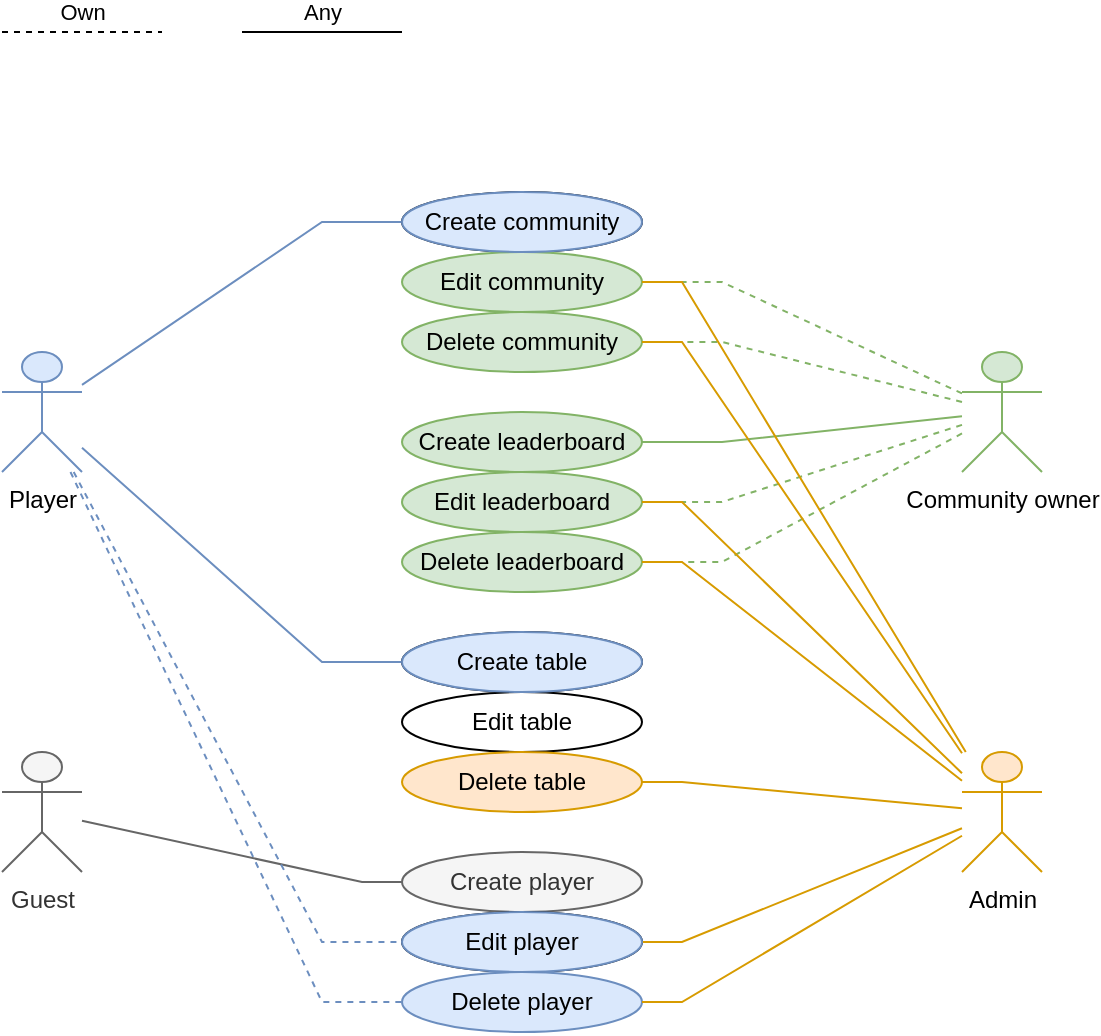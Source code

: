 <mxfile version="14.4.3" type="device"><diagram id="SoNiTdRay4oxAVpUYKlN" name="Page-1"><mxGraphModel dx="981" dy="567" grid="1" gridSize="10" guides="1" tooltips="1" connect="1" arrows="1" fold="1" page="1" pageScale="1" pageWidth="850" pageHeight="1100" math="0" shadow="0"><root><mxCell id="0"/><mxCell id="1" parent="0"/><mxCell id="sm1RbyUTJhnHu4AGxgnL-20" style="rounded=0;orthogonalLoop=1;jettySize=auto;html=1;endArrow=none;endFill=0;fillColor=#f5f5f5;strokeColor=#666666;" edge="1" parent="1" source="sm1RbyUTJhnHu4AGxgnL-1" target="sm1RbyUTJhnHu4AGxgnL-16"><mxGeometry relative="1" as="geometry"><Array as="points"><mxPoint x="300" y="545"/></Array></mxGeometry></mxCell><mxCell id="sm1RbyUTJhnHu4AGxgnL-1" value="Guest" style="shape=umlActor;verticalLabelPosition=bottom;verticalAlign=top;html=1;outlineConnect=0;fillColor=#f5f5f5;strokeColor=#666666;fontColor=#333333;" vertex="1" parent="1"><mxGeometry x="120" y="480" width="40" height="60" as="geometry"/></mxCell><mxCell id="sm1RbyUTJhnHu4AGxgnL-21" style="rounded=0;orthogonalLoop=1;jettySize=auto;html=1;endArrow=none;endFill=0;elbow=vertical;dashed=1;fillColor=#dae8fc;strokeColor=#6c8ebf;" edge="1" parent="1" source="sm1RbyUTJhnHu4AGxgnL-4" target="sm1RbyUTJhnHu4AGxgnL-17"><mxGeometry relative="1" as="geometry"><Array as="points"><mxPoint x="280" y="575"/></Array></mxGeometry></mxCell><mxCell id="sm1RbyUTJhnHu4AGxgnL-25" style="rounded=0;orthogonalLoop=1;jettySize=auto;html=1;endArrow=none;endFill=0;dashed=1;fillColor=#dae8fc;strokeColor=#6c8ebf;" edge="1" parent="1" source="sm1RbyUTJhnHu4AGxgnL-4" target="sm1RbyUTJhnHu4AGxgnL-18"><mxGeometry relative="1" as="geometry"><Array as="points"><mxPoint x="280" y="605"/></Array></mxGeometry></mxCell><mxCell id="sm1RbyUTJhnHu4AGxgnL-27" style="edgeStyle=none;rounded=0;orthogonalLoop=1;jettySize=auto;html=1;endArrow=none;endFill=0;fillColor=#dae8fc;strokeColor=#6c8ebf;" edge="1" parent="1" source="sm1RbyUTJhnHu4AGxgnL-4" target="sm1RbyUTJhnHu4AGxgnL-13"><mxGeometry relative="1" as="geometry"><Array as="points"><mxPoint x="280" y="435"/></Array></mxGeometry></mxCell><mxCell id="sm1RbyUTJhnHu4AGxgnL-28" style="edgeStyle=none;rounded=0;orthogonalLoop=1;jettySize=auto;html=1;endArrow=none;endFill=0;fillColor=#dae8fc;strokeColor=#6c8ebf;" edge="1" parent="1" source="sm1RbyUTJhnHu4AGxgnL-4" target="sm1RbyUTJhnHu4AGxgnL-7"><mxGeometry relative="1" as="geometry"><Array as="points"><mxPoint x="280" y="215"/></Array></mxGeometry></mxCell><mxCell id="sm1RbyUTJhnHu4AGxgnL-4" value="Player" style="shape=umlActor;verticalLabelPosition=bottom;verticalAlign=top;html=1;outlineConnect=0;fillColor=#dae8fc;strokeColor=#6c8ebf;" vertex="1" parent="1"><mxGeometry x="120" y="280" width="40" height="60" as="geometry"/></mxCell><mxCell id="sm1RbyUTJhnHu4AGxgnL-29" style="edgeStyle=none;rounded=0;orthogonalLoop=1;jettySize=auto;html=1;endArrow=none;endFill=0;dashed=1;fillColor=#d5e8d4;strokeColor=#82b366;" edge="1" parent="1" source="sm1RbyUTJhnHu4AGxgnL-5" target="sm1RbyUTJhnHu4AGxgnL-8"><mxGeometry relative="1" as="geometry"><Array as="points"><mxPoint x="480" y="245"/></Array></mxGeometry></mxCell><mxCell id="sm1RbyUTJhnHu4AGxgnL-30" style="edgeStyle=none;rounded=0;orthogonalLoop=1;jettySize=auto;html=1;dashed=1;endArrow=none;endFill=0;fillColor=#d5e8d4;strokeColor=#82b366;" edge="1" parent="1" source="sm1RbyUTJhnHu4AGxgnL-5" target="sm1RbyUTJhnHu4AGxgnL-9"><mxGeometry relative="1" as="geometry"><Array as="points"><mxPoint x="480" y="275"/></Array></mxGeometry></mxCell><mxCell id="sm1RbyUTJhnHu4AGxgnL-36" style="edgeStyle=none;rounded=0;orthogonalLoop=1;jettySize=auto;html=1;endArrow=none;endFill=0;fillColor=#d5e8d4;strokeColor=#82b366;" edge="1" parent="1" source="sm1RbyUTJhnHu4AGxgnL-5" target="sm1RbyUTJhnHu4AGxgnL-10"><mxGeometry relative="1" as="geometry"><Array as="points"><mxPoint x="480" y="325"/></Array></mxGeometry></mxCell><mxCell id="sm1RbyUTJhnHu4AGxgnL-37" style="edgeStyle=none;rounded=0;orthogonalLoop=1;jettySize=auto;html=1;endArrow=none;endFill=0;dashed=1;fillColor=#d5e8d4;strokeColor=#82b366;" edge="1" parent="1" source="sm1RbyUTJhnHu4AGxgnL-5" target="sm1RbyUTJhnHu4AGxgnL-11"><mxGeometry relative="1" as="geometry"><Array as="points"><mxPoint x="480" y="355"/></Array></mxGeometry></mxCell><mxCell id="sm1RbyUTJhnHu4AGxgnL-38" style="edgeStyle=none;rounded=0;orthogonalLoop=1;jettySize=auto;html=1;dashed=1;endArrow=none;endFill=0;fillColor=#d5e8d4;strokeColor=#82b366;" edge="1" parent="1" source="sm1RbyUTJhnHu4AGxgnL-5" target="sm1RbyUTJhnHu4AGxgnL-12"><mxGeometry relative="1" as="geometry"><Array as="points"><mxPoint x="480" y="385"/></Array></mxGeometry></mxCell><mxCell id="sm1RbyUTJhnHu4AGxgnL-5" value="Community owner" style="shape=umlActor;verticalLabelPosition=bottom;verticalAlign=top;html=1;outlineConnect=0;fillColor=#d5e8d4;strokeColor=#82b366;" vertex="1" parent="1"><mxGeometry x="600" y="280" width="40" height="60" as="geometry"/></mxCell><mxCell id="sm1RbyUTJhnHu4AGxgnL-7" value="Create community" style="ellipse;whiteSpace=wrap;html=1;" vertex="1" parent="1"><mxGeometry x="320" y="200" width="120" height="30" as="geometry"/></mxCell><mxCell id="sm1RbyUTJhnHu4AGxgnL-8" value="Edit community" style="ellipse;whiteSpace=wrap;html=1;fillColor=#d5e8d4;strokeColor=#82b366;" vertex="1" parent="1"><mxGeometry x="320" y="230" width="120" height="30" as="geometry"/></mxCell><mxCell id="sm1RbyUTJhnHu4AGxgnL-9" value="Delete community" style="ellipse;whiteSpace=wrap;html=1;fillColor=#d5e8d4;strokeColor=#82b366;" vertex="1" parent="1"><mxGeometry x="320" y="260" width="120" height="30" as="geometry"/></mxCell><mxCell id="sm1RbyUTJhnHu4AGxgnL-10" value="Create leaderboard" style="ellipse;whiteSpace=wrap;html=1;fillColor=#d5e8d4;strokeColor=#82b366;" vertex="1" parent="1"><mxGeometry x="320" y="310" width="120" height="30" as="geometry"/></mxCell><mxCell id="sm1RbyUTJhnHu4AGxgnL-11" value="Edit leaderboard" style="ellipse;whiteSpace=wrap;html=1;fillColor=#d5e8d4;strokeColor=#82b366;" vertex="1" parent="1"><mxGeometry x="320" y="340" width="120" height="30" as="geometry"/></mxCell><mxCell id="sm1RbyUTJhnHu4AGxgnL-12" value="Delete leaderboard" style="ellipse;whiteSpace=wrap;html=1;fillColor=#d5e8d4;strokeColor=#82b366;" vertex="1" parent="1"><mxGeometry x="320" y="370" width="120" height="30" as="geometry"/></mxCell><mxCell id="sm1RbyUTJhnHu4AGxgnL-13" value="Create table" style="ellipse;whiteSpace=wrap;html=1;" vertex="1" parent="1"><mxGeometry x="320" y="420" width="120" height="30" as="geometry"/></mxCell><mxCell id="sm1RbyUTJhnHu4AGxgnL-14" value="Edit table" style="ellipse;whiteSpace=wrap;html=1;" vertex="1" parent="1"><mxGeometry x="320" y="450" width="120" height="30" as="geometry"/></mxCell><mxCell id="sm1RbyUTJhnHu4AGxgnL-15" value="Delete table" style="ellipse;whiteSpace=wrap;html=1;fillColor=#ffe6cc;strokeColor=#d79b00;" vertex="1" parent="1"><mxGeometry x="320" y="480" width="120" height="30" as="geometry"/></mxCell><mxCell id="sm1RbyUTJhnHu4AGxgnL-16" value="Create player" style="ellipse;whiteSpace=wrap;html=1;fillColor=#f5f5f5;strokeColor=#666666;fontColor=#333333;" vertex="1" parent="1"><mxGeometry x="320" y="530" width="120" height="30" as="geometry"/></mxCell><mxCell id="sm1RbyUTJhnHu4AGxgnL-17" value="Edit player" style="ellipse;whiteSpace=wrap;html=1;" vertex="1" parent="1"><mxGeometry x="320" y="560" width="120" height="30" as="geometry"/></mxCell><mxCell id="sm1RbyUTJhnHu4AGxgnL-18" value="Delete player" style="ellipse;whiteSpace=wrap;html=1;fillColor=#dae8fc;strokeColor=#6c8ebf;" vertex="1" parent="1"><mxGeometry x="320" y="590" width="120" height="30" as="geometry"/></mxCell><mxCell id="sm1RbyUTJhnHu4AGxgnL-39" style="edgeStyle=none;rounded=0;orthogonalLoop=1;jettySize=auto;html=1;endArrow=none;endFill=0;fillColor=#ffe6cc;strokeColor=#d79b00;" edge="1" parent="1" source="sm1RbyUTJhnHu4AGxgnL-19" target="sm1RbyUTJhnHu4AGxgnL-8"><mxGeometry relative="1" as="geometry"><Array as="points"><mxPoint x="460" y="245"/></Array></mxGeometry></mxCell><mxCell id="sm1RbyUTJhnHu4AGxgnL-40" style="edgeStyle=none;rounded=0;orthogonalLoop=1;jettySize=auto;html=1;endArrow=none;endFill=0;fillColor=#ffe6cc;strokeColor=#d79b00;" edge="1" parent="1" source="sm1RbyUTJhnHu4AGxgnL-19" target="sm1RbyUTJhnHu4AGxgnL-9"><mxGeometry relative="1" as="geometry"><Array as="points"><mxPoint x="460" y="275"/></Array></mxGeometry></mxCell><mxCell id="sm1RbyUTJhnHu4AGxgnL-41" style="edgeStyle=none;rounded=0;orthogonalLoop=1;jettySize=auto;html=1;endArrow=none;endFill=0;fillColor=#ffe6cc;strokeColor=#d79b00;" edge="1" parent="1" source="sm1RbyUTJhnHu4AGxgnL-19" target="sm1RbyUTJhnHu4AGxgnL-11"><mxGeometry relative="1" as="geometry"><Array as="points"><mxPoint x="460" y="355"/></Array></mxGeometry></mxCell><mxCell id="sm1RbyUTJhnHu4AGxgnL-42" style="edgeStyle=none;rounded=0;orthogonalLoop=1;jettySize=auto;html=1;endArrow=none;endFill=0;fillColor=#ffe6cc;strokeColor=#d79b00;" edge="1" parent="1" source="sm1RbyUTJhnHu4AGxgnL-19" target="sm1RbyUTJhnHu4AGxgnL-12"><mxGeometry relative="1" as="geometry"><Array as="points"><mxPoint x="460" y="385"/></Array></mxGeometry></mxCell><mxCell id="sm1RbyUTJhnHu4AGxgnL-44" style="edgeStyle=none;rounded=0;orthogonalLoop=1;jettySize=auto;html=1;endArrow=none;endFill=0;fillColor=#ffe6cc;strokeColor=#d79b00;" edge="1" parent="1" source="sm1RbyUTJhnHu4AGxgnL-19" target="sm1RbyUTJhnHu4AGxgnL-15"><mxGeometry relative="1" as="geometry"><Array as="points"><mxPoint x="460" y="495"/></Array></mxGeometry></mxCell><mxCell id="sm1RbyUTJhnHu4AGxgnL-45" style="edgeStyle=none;rounded=0;orthogonalLoop=1;jettySize=auto;html=1;endArrow=none;endFill=0;fillColor=#ffe6cc;strokeColor=#d79b00;" edge="1" parent="1" source="sm1RbyUTJhnHu4AGxgnL-19" target="sm1RbyUTJhnHu4AGxgnL-17"><mxGeometry relative="1" as="geometry"><Array as="points"><mxPoint x="460" y="575"/></Array></mxGeometry></mxCell><mxCell id="sm1RbyUTJhnHu4AGxgnL-46" style="edgeStyle=none;rounded=0;orthogonalLoop=1;jettySize=auto;html=1;endArrow=none;endFill=0;fillColor=#ffe6cc;strokeColor=#d79b00;" edge="1" parent="1" source="sm1RbyUTJhnHu4AGxgnL-19" target="sm1RbyUTJhnHu4AGxgnL-18"><mxGeometry relative="1" as="geometry"><Array as="points"><mxPoint x="460" y="605"/></Array></mxGeometry></mxCell><mxCell id="sm1RbyUTJhnHu4AGxgnL-19" value="Admin" style="shape=umlActor;verticalLabelPosition=bottom;verticalAlign=top;html=1;outlineConnect=0;fillColor=#ffe6cc;strokeColor=#d79b00;" vertex="1" parent="1"><mxGeometry x="600" y="480" width="40" height="60" as="geometry"/></mxCell><mxCell id="sm1RbyUTJhnHu4AGxgnL-32" value="" style="endArrow=none;html=1;dashed=1;" edge="1" parent="1"><mxGeometry width="50" height="50" relative="1" as="geometry"><mxPoint x="120" y="120" as="sourcePoint"/><mxPoint x="200" y="120" as="targetPoint"/></mxGeometry></mxCell><mxCell id="sm1RbyUTJhnHu4AGxgnL-33" value="Own" style="edgeLabel;html=1;align=center;verticalAlign=middle;resizable=0;points=[];" vertex="1" connectable="0" parent="sm1RbyUTJhnHu4AGxgnL-32"><mxGeometry x="0.325" y="-1" relative="1" as="geometry"><mxPoint x="-13" y="-11" as="offset"/></mxGeometry></mxCell><mxCell id="sm1RbyUTJhnHu4AGxgnL-34" value="" style="endArrow=none;html=1;" edge="1" parent="1"><mxGeometry width="50" height="50" relative="1" as="geometry"><mxPoint x="240" y="120" as="sourcePoint"/><mxPoint x="320" y="120" as="targetPoint"/></mxGeometry></mxCell><mxCell id="sm1RbyUTJhnHu4AGxgnL-35" value="Any" style="edgeLabel;html=1;align=center;verticalAlign=middle;resizable=0;points=[];" vertex="1" connectable="0" parent="sm1RbyUTJhnHu4AGxgnL-34"><mxGeometry x="0.325" y="-1" relative="1" as="geometry"><mxPoint x="-13" y="-11" as="offset"/></mxGeometry></mxCell><mxCell id="sm1RbyUTJhnHu4AGxgnL-47" value="Create community" style="ellipse;whiteSpace=wrap;html=1;fillColor=#dae8fc;strokeColor=#6c8ebf;" vertex="1" parent="1"><mxGeometry x="320" y="200" width="120" height="30" as="geometry"/></mxCell><mxCell id="sm1RbyUTJhnHu4AGxgnL-48" value="Create table" style="ellipse;whiteSpace=wrap;html=1;fillColor=#dae8fc;strokeColor=#6c8ebf;" vertex="1" parent="1"><mxGeometry x="320" y="420" width="120" height="30" as="geometry"/></mxCell><mxCell id="sm1RbyUTJhnHu4AGxgnL-49" value="Edit player" style="ellipse;whiteSpace=wrap;html=1;fillColor=#dae8fc;strokeColor=#6c8ebf;" vertex="1" parent="1"><mxGeometry x="320" y="560" width="120" height="30" as="geometry"/></mxCell></root></mxGraphModel></diagram></mxfile>